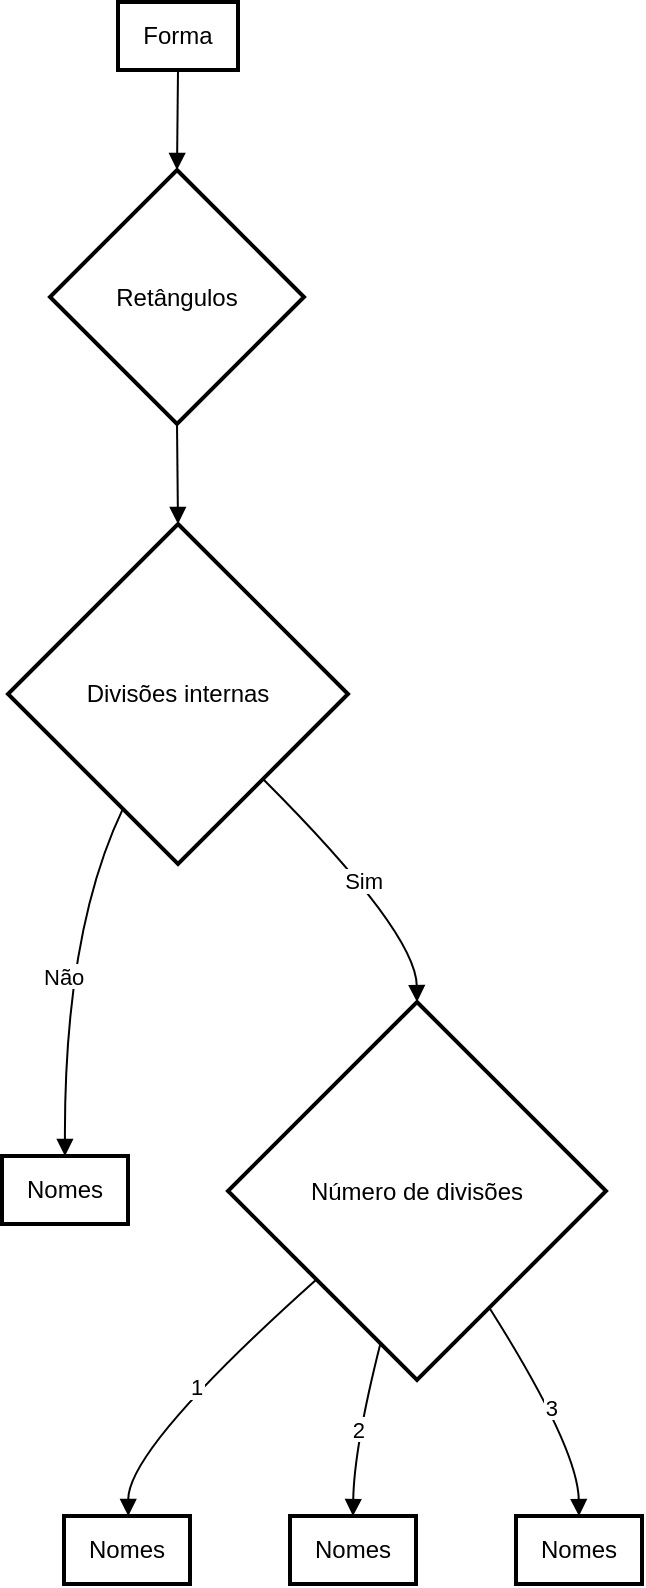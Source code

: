 <mxfile version="24.7.8">
  <diagram name="Página-1" id="CAhKdyFl99xkNXOKbGIr">
    <mxGraphModel>
      <root>
        <mxCell id="0" />
        <mxCell id="1" parent="0" />
        <mxCell id="2" value="Forma" style="whiteSpace=wrap;strokeWidth=2;" vertex="1" parent="1">
          <mxGeometry x="58" width="60" height="34" as="geometry" />
        </mxCell>
        <mxCell id="3" value="Retângulos" style="rhombus;strokeWidth=2;whiteSpace=wrap;" vertex="1" parent="1">
          <mxGeometry x="24" y="84" width="127" height="127" as="geometry" />
        </mxCell>
        <mxCell id="4" value="Divisões internas" style="rhombus;strokeWidth=2;whiteSpace=wrap;" vertex="1" parent="1">
          <mxGeometry x="3" y="261" width="170" height="170" as="geometry" />
        </mxCell>
        <mxCell id="5" value="Nomes" style="whiteSpace=wrap;strokeWidth=2;" vertex="1" parent="1">
          <mxGeometry y="577" width="63" height="34" as="geometry" />
        </mxCell>
        <mxCell id="6" value="Número de divisões" style="rhombus;strokeWidth=2;whiteSpace=wrap;" vertex="1" parent="1">
          <mxGeometry x="113" y="500" width="189" height="189" as="geometry" />
        </mxCell>
        <mxCell id="7" value="Nomes" style="whiteSpace=wrap;strokeWidth=2;" vertex="1" parent="1">
          <mxGeometry x="31" y="757" width="63" height="34" as="geometry" />
        </mxCell>
        <mxCell id="8" value="Nomes" style="whiteSpace=wrap;strokeWidth=2;" vertex="1" parent="1">
          <mxGeometry x="144" y="757" width="63" height="34" as="geometry" />
        </mxCell>
        <mxCell id="9" value="Nomes" style="whiteSpace=wrap;strokeWidth=2;" vertex="1" parent="1">
          <mxGeometry x="257" y="757" width="63" height="34" as="geometry" />
        </mxCell>
        <mxCell id="10" value="" style="curved=1;startArrow=none;endArrow=block;exitX=0.5;exitY=1;entryX=0.5;entryY=0;" edge="1" parent="1" source="2" target="3">
          <mxGeometry relative="1" as="geometry">
            <Array as="points" />
          </mxGeometry>
        </mxCell>
        <mxCell id="11" value="" style="curved=1;startArrow=none;endArrow=block;exitX=0.5;exitY=1;entryX=0.5;entryY=0;" edge="1" parent="1" source="3" target="4">
          <mxGeometry relative="1" as="geometry">
            <Array as="points" />
          </mxGeometry>
        </mxCell>
        <mxCell id="12" value="Não" style="curved=1;startArrow=none;endArrow=block;exitX=0.26;exitY=1;entryX=0.5;entryY=0;" edge="1" parent="1" source="4" target="5">
          <mxGeometry relative="1" as="geometry">
            <Array as="points">
              <mxPoint x="31" y="465" />
            </Array>
          </mxGeometry>
        </mxCell>
        <mxCell id="13" value="Sim" style="curved=1;startArrow=none;endArrow=block;exitX=1;exitY=1;entryX=0.5;entryY=0;" edge="1" parent="1" source="4" target="6">
          <mxGeometry relative="1" as="geometry">
            <Array as="points">
              <mxPoint x="207" y="465" />
            </Array>
          </mxGeometry>
        </mxCell>
        <mxCell id="14" value="1" style="curved=1;startArrow=none;endArrow=block;exitX=0;exitY=0.94;entryX=0.51;entryY=0.01;" edge="1" parent="1" source="6" target="7">
          <mxGeometry relative="1" as="geometry">
            <Array as="points">
              <mxPoint x="63" y="723" />
            </Array>
          </mxGeometry>
        </mxCell>
        <mxCell id="15" value="2" style="curved=1;startArrow=none;endArrow=block;exitX=0.38;exitY=1;entryX=0.5;entryY=0.01;" edge="1" parent="1" source="6" target="8">
          <mxGeometry relative="1" as="geometry">
            <Array as="points">
              <mxPoint x="176" y="723" />
            </Array>
          </mxGeometry>
        </mxCell>
        <mxCell id="16" value="3" style="curved=1;startArrow=none;endArrow=block;exitX=0.81;exitY=1;entryX=0.5;entryY=0.01;" edge="1" parent="1" source="6" target="9">
          <mxGeometry relative="1" as="geometry">
            <Array as="points">
              <mxPoint x="288" y="723" />
            </Array>
          </mxGeometry>
        </mxCell>
      </root>
    </mxGraphModel>
  </diagram>
</mxfile>
